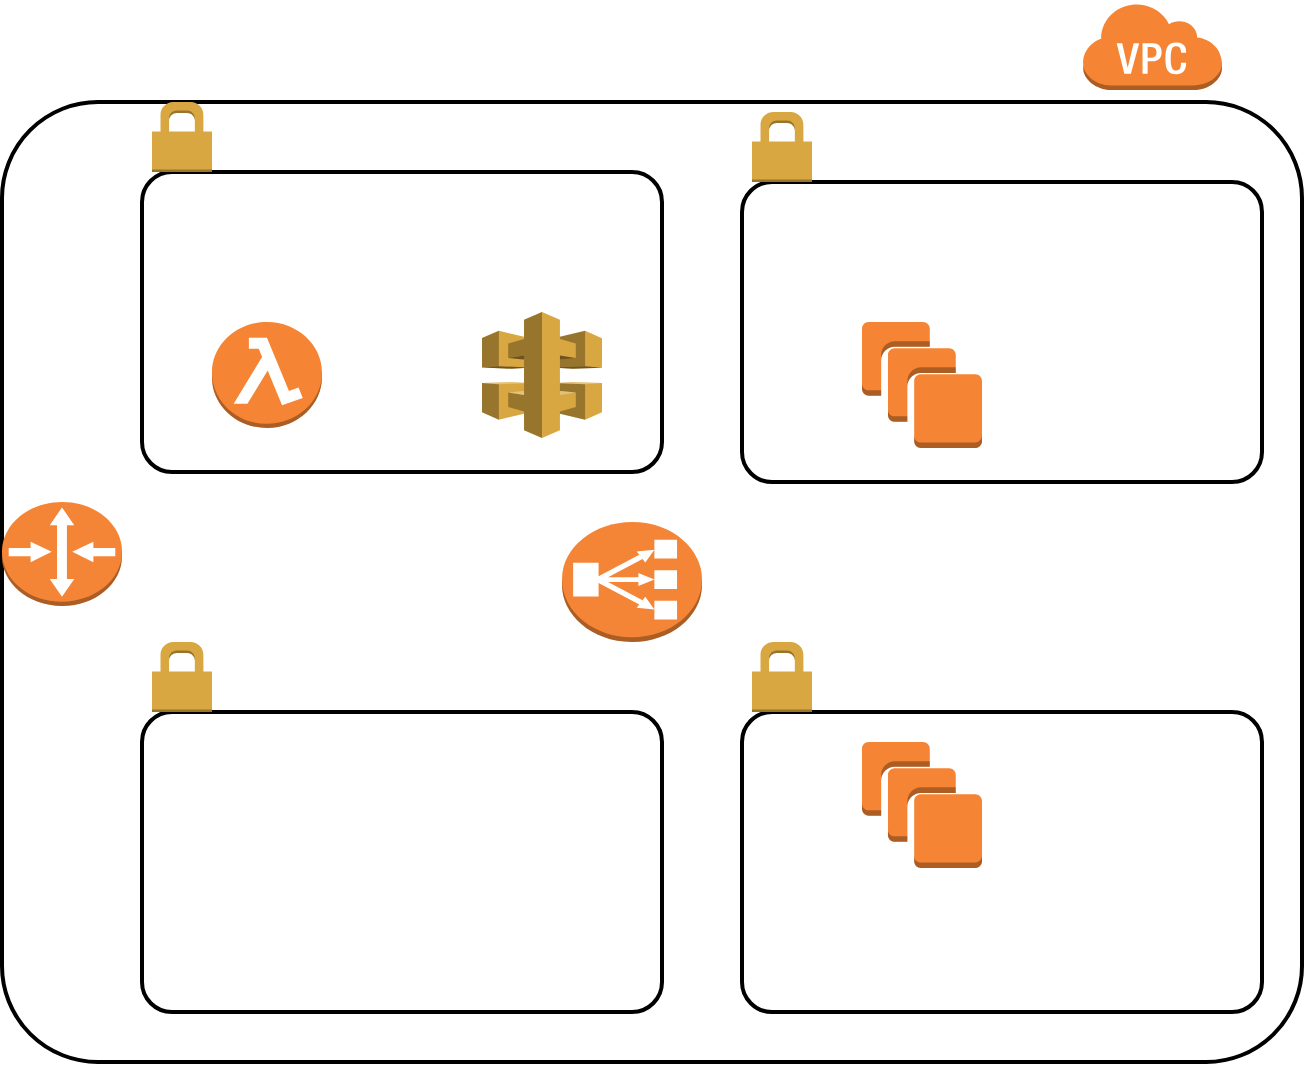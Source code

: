 <mxfile version="13.9.8" type="device"><diagram id="uKVTAYp2mycYlYgawGAj" name="Page-1"><mxGraphModel dx="706" dy="780" grid="1" gridSize="10" guides="1" tooltips="1" connect="1" arrows="1" fold="1" page="1" pageScale="1" pageWidth="850" pageHeight="1100" math="0" shadow="0"><root><mxCell id="0"/><mxCell id="1" parent="0"/><mxCell id="-eSu4_1g2yyx8V4CNscJ-1" value="" style="rounded=1;arcSize=10;dashed=0;fillColor=none;gradientColor=none;strokeWidth=2;" vertex="1" parent="1"><mxGeometry x="20" y="230" width="650" height="480" as="geometry"/></mxCell><mxCell id="-eSu4_1g2yyx8V4CNscJ-3" value="" style="rounded=1;arcSize=10;dashed=0;fillColor=none;gradientColor=none;strokeWidth=2;" vertex="1" parent="1"><mxGeometry x="390" y="270" width="260" height="150" as="geometry"/></mxCell><mxCell id="-eSu4_1g2yyx8V4CNscJ-4" value="" style="dashed=0;html=1;shape=mxgraph.aws3.permissions;fillColor=#D9A741;gradientColor=none;dashed=0;" vertex="1" parent="1"><mxGeometry x="395" y="235" width="30" height="35" as="geometry"/></mxCell><mxCell id="-eSu4_1g2yyx8V4CNscJ-5" value="" style="rounded=1;arcSize=10;dashed=0;fillColor=none;gradientColor=none;strokeWidth=2;" vertex="1" parent="1"><mxGeometry x="390" y="535" width="260" height="150" as="geometry"/></mxCell><mxCell id="-eSu4_1g2yyx8V4CNscJ-6" value="" style="dashed=0;html=1;shape=mxgraph.aws3.permissions;fillColor=#D9A741;gradientColor=none;dashed=0;" vertex="1" parent="1"><mxGeometry x="395" y="500" width="30" height="35" as="geometry"/></mxCell><mxCell id="-eSu4_1g2yyx8V4CNscJ-7" value="" style="outlineConnect=0;dashed=0;verticalLabelPosition=bottom;verticalAlign=top;align=center;html=1;shape=mxgraph.aws3.virtual_private_cloud;fillColor=#F58534;gradientColor=none;" vertex="1" parent="1"><mxGeometry x="560" y="180" width="70" height="44" as="geometry"/></mxCell><mxCell id="-eSu4_1g2yyx8V4CNscJ-8" value="" style="rounded=1;arcSize=10;dashed=0;fillColor=none;gradientColor=none;strokeWidth=2;" vertex="1" parent="1"><mxGeometry x="90" y="265" width="260" height="150" as="geometry"/></mxCell><mxCell id="-eSu4_1g2yyx8V4CNscJ-9" value="" style="dashed=0;html=1;shape=mxgraph.aws3.permissions;fillColor=#D9A741;gradientColor=none;dashed=0;" vertex="1" parent="1"><mxGeometry x="95" y="230" width="30" height="35" as="geometry"/></mxCell><mxCell id="-eSu4_1g2yyx8V4CNscJ-10" value="" style="rounded=1;arcSize=10;dashed=0;fillColor=none;gradientColor=none;strokeWidth=2;" vertex="1" parent="1"><mxGeometry x="90" y="535" width="260" height="150" as="geometry"/></mxCell><mxCell id="-eSu4_1g2yyx8V4CNscJ-11" value="" style="dashed=0;html=1;shape=mxgraph.aws3.permissions;fillColor=#D9A741;gradientColor=none;dashed=0;" vertex="1" parent="1"><mxGeometry x="95" y="500" width="30" height="35" as="geometry"/></mxCell><mxCell id="-eSu4_1g2yyx8V4CNscJ-12" value="" style="outlineConnect=0;dashed=0;verticalLabelPosition=bottom;verticalAlign=top;align=center;html=1;shape=mxgraph.aws3.router;fillColor=#F58536;gradientColor=none;" vertex="1" parent="1"><mxGeometry x="20" y="430" width="60" height="52" as="geometry"/></mxCell><mxCell id="-eSu4_1g2yyx8V4CNscJ-13" value="" style="outlineConnect=0;dashed=0;verticalLabelPosition=bottom;verticalAlign=top;align=center;html=1;shape=mxgraph.aws3.classic_load_balancer;fillColor=#F58536;gradientColor=none;" vertex="1" parent="1"><mxGeometry x="300" y="440" width="70" height="60" as="geometry"/></mxCell><mxCell id="-eSu4_1g2yyx8V4CNscJ-14" value="" style="outlineConnect=0;dashed=0;verticalLabelPosition=bottom;verticalAlign=top;align=center;html=1;shape=mxgraph.aws3.instances;fillColor=#F58534;gradientColor=none;" vertex="1" parent="1"><mxGeometry x="450" y="340" width="60" height="63" as="geometry"/></mxCell><mxCell id="-eSu4_1g2yyx8V4CNscJ-15" value="" style="outlineConnect=0;dashed=0;verticalLabelPosition=bottom;verticalAlign=top;align=center;html=1;shape=mxgraph.aws3.instances;fillColor=#F58534;gradientColor=none;" vertex="1" parent="1"><mxGeometry x="450" y="550" width="60" height="63" as="geometry"/></mxCell><mxCell id="-eSu4_1g2yyx8V4CNscJ-16" value="" style="outlineConnect=0;dashed=0;verticalLabelPosition=bottom;verticalAlign=top;align=center;html=1;shape=mxgraph.aws3.api_gateway;fillColor=#D9A741;gradientColor=none;" vertex="1" parent="1"><mxGeometry x="260" y="335" width="60" height="63" as="geometry"/></mxCell><mxCell id="-eSu4_1g2yyx8V4CNscJ-17" value="" style="outlineConnect=0;dashed=0;verticalLabelPosition=bottom;verticalAlign=top;align=center;html=1;shape=mxgraph.aws3.lambda_function;fillColor=#F58534;gradientColor=none;" vertex="1" parent="1"><mxGeometry x="125" y="340" width="55" height="53" as="geometry"/></mxCell></root></mxGraphModel></diagram></mxfile>